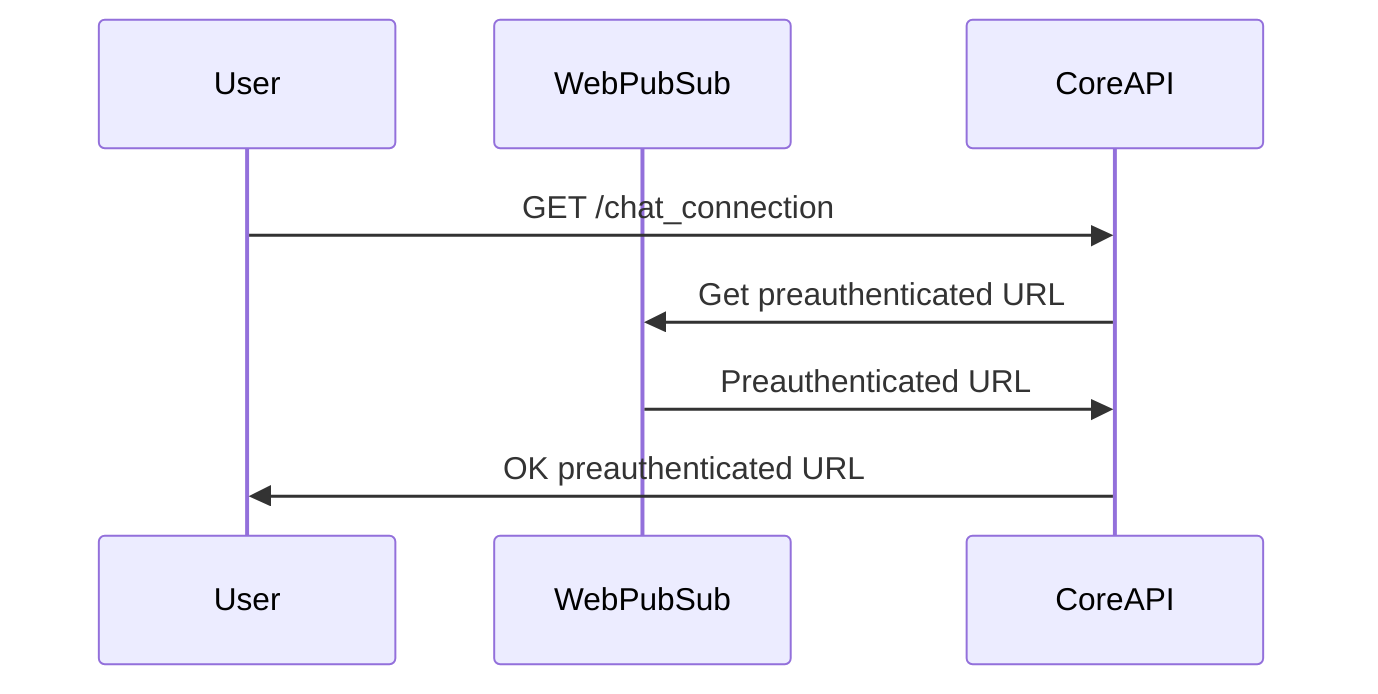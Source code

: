 sequenceDiagram
    participant User
    participant WebPubSub
    participant CoreAPI

    User->>CoreAPI: GET /chat_connection
    CoreAPI->>WebPubSub: Get preauthenticated URL
    WebPubSub->>CoreAPI: Preauthenticated URL
    CoreAPI->>User: OK preauthenticated URL